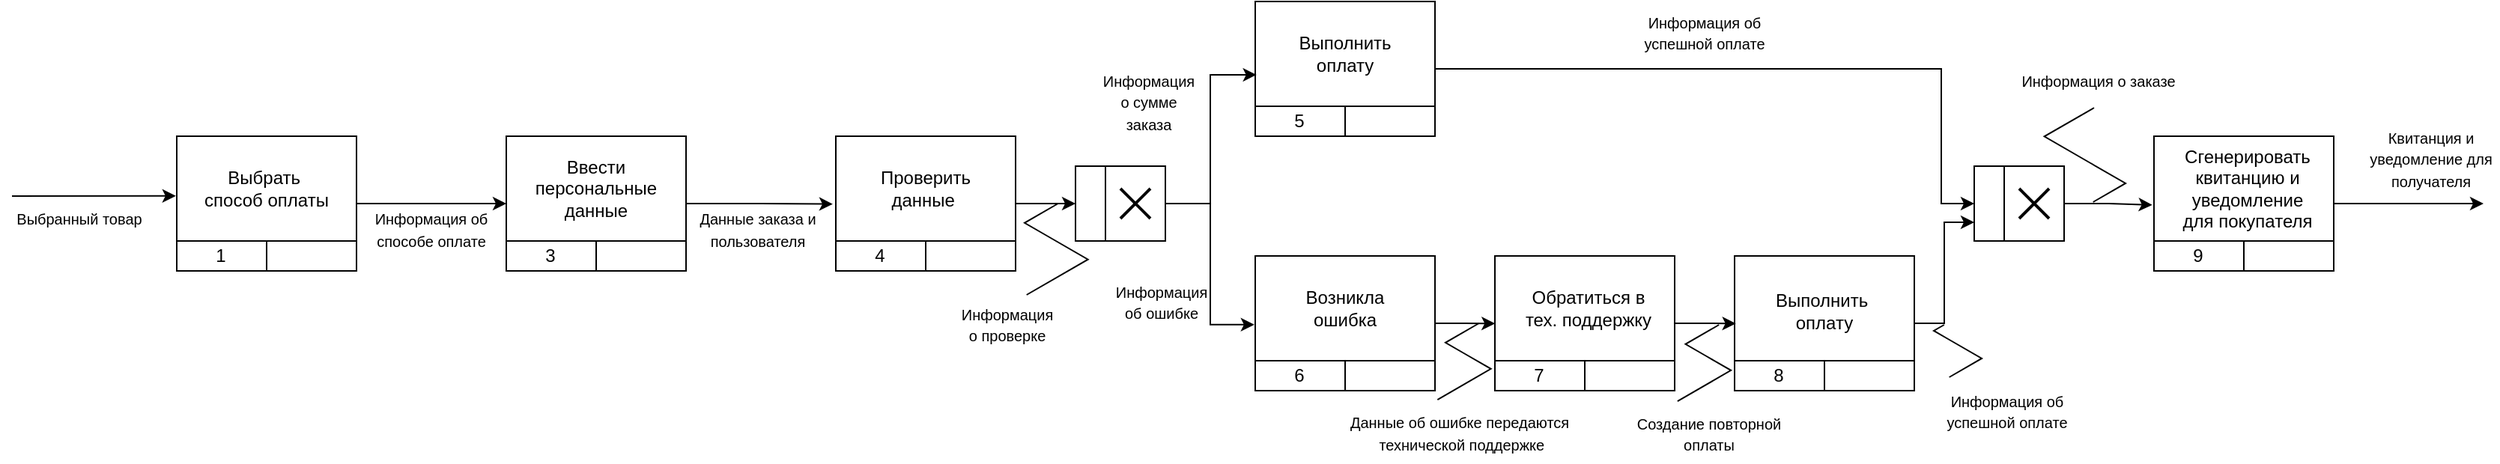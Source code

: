 <mxfile version="24.0.7" type="github">
  <diagram name="Страница — 1" id="WP3lyPiLdqd1BnpXizd3">
    <mxGraphModel dx="2083" dy="1192" grid="0" gridSize="10" guides="1" tooltips="1" connect="1" arrows="1" fold="1" page="0" pageScale="1" pageWidth="827" pageHeight="1169" math="0" shadow="0">
      <root>
        <mxCell id="0" />
        <mxCell id="1" parent="0" />
        <mxCell id="_u1zvtb2HaLB47qced07-3" value="" style="verticalLabelPosition=bottom;verticalAlign=top;html=1;shape=mxgraph.basic.rect;fillColor2=none;strokeWidth=1;size=0;indent=5;strokeColor=default;" parent="1" vertex="1">
          <mxGeometry x="80" y="160" width="120" height="90" as="geometry" />
        </mxCell>
        <mxCell id="_u1zvtb2HaLB47qced07-4" value="" style="endArrow=none;html=1;rounded=0;" parent="1" edge="1">
          <mxGeometry width="50" height="50" relative="1" as="geometry">
            <mxPoint x="80" y="230" as="sourcePoint" />
            <mxPoint x="200" y="230" as="targetPoint" />
          </mxGeometry>
        </mxCell>
        <mxCell id="_u1zvtb2HaLB47qced07-5" value="" style="endArrow=none;html=1;rounded=0;" parent="1" edge="1">
          <mxGeometry width="50" height="50" relative="1" as="geometry">
            <mxPoint x="140" y="230" as="sourcePoint" />
            <mxPoint x="140" y="250" as="targetPoint" />
          </mxGeometry>
        </mxCell>
        <mxCell id="_u1zvtb2HaLB47qced07-6" value="Выбрать&amp;nbsp;&lt;div&gt;способ оплаты&lt;/div&gt;" style="text;strokeColor=none;align=center;fillColor=none;html=1;verticalAlign=middle;whiteSpace=wrap;rounded=0;" parent="1" vertex="1">
          <mxGeometry x="95" y="180" width="90" height="30" as="geometry" />
        </mxCell>
        <mxCell id="_u1zvtb2HaLB47qced07-7" value="1" style="text;strokeColor=none;align=center;fillColor=none;html=1;verticalAlign=middle;whiteSpace=wrap;rounded=0;" parent="1" vertex="1">
          <mxGeometry x="102" y="230" width="15" height="20" as="geometry" />
        </mxCell>
        <mxCell id="_u1zvtb2HaLB47qced07-8" value="" style="verticalLabelPosition=bottom;verticalAlign=top;html=1;shape=mxgraph.basic.rect;fillColor2=none;strokeWidth=1;size=0;indent=5;strokeColor=default;" parent="1" vertex="1">
          <mxGeometry x="300" y="160" width="120" height="90" as="geometry" />
        </mxCell>
        <mxCell id="_u1zvtb2HaLB47qced07-9" value="" style="endArrow=none;html=1;rounded=0;" parent="1" edge="1">
          <mxGeometry width="50" height="50" relative="1" as="geometry">
            <mxPoint x="300" y="230" as="sourcePoint" />
            <mxPoint x="420" y="230" as="targetPoint" />
          </mxGeometry>
        </mxCell>
        <mxCell id="_u1zvtb2HaLB47qced07-10" value="" style="endArrow=none;html=1;rounded=0;" parent="1" edge="1">
          <mxGeometry width="50" height="50" relative="1" as="geometry">
            <mxPoint x="360" y="230" as="sourcePoint" />
            <mxPoint x="360" y="250" as="targetPoint" />
          </mxGeometry>
        </mxCell>
        <mxCell id="_u1zvtb2HaLB47qced07-11" value="Ввести&lt;div&gt;персональные&lt;/div&gt;&lt;div&gt;данные&lt;/div&gt;" style="text;strokeColor=none;align=center;fillColor=none;html=1;verticalAlign=middle;whiteSpace=wrap;rounded=0;" parent="1" vertex="1">
          <mxGeometry x="315" y="180" width="90" height="30" as="geometry" />
        </mxCell>
        <mxCell id="_u1zvtb2HaLB47qced07-12" value="3" style="text;strokeColor=none;align=center;fillColor=none;html=1;verticalAlign=middle;whiteSpace=wrap;rounded=0;" parent="1" vertex="1">
          <mxGeometry x="322" y="230" width="15" height="20" as="geometry" />
        </mxCell>
        <mxCell id="_u1zvtb2HaLB47qced07-13" value="" style="endArrow=classic;html=1;rounded=0;entryX=-0.005;entryY=0.443;entryDx=0;entryDy=0;entryPerimeter=0;" parent="1" target="_u1zvtb2HaLB47qced07-3" edge="1">
          <mxGeometry width="50" height="50" relative="1" as="geometry">
            <mxPoint x="-30" y="200" as="sourcePoint" />
            <mxPoint x="20" y="150" as="targetPoint" />
          </mxGeometry>
        </mxCell>
        <mxCell id="_u1zvtb2HaLB47qced07-14" value="&lt;font style=&quot;font-size: 10px;&quot;&gt;Выбранный товар&lt;/font&gt;" style="text;strokeColor=none;align=center;fillColor=none;html=1;verticalAlign=middle;whiteSpace=wrap;rounded=0;" parent="1" vertex="1">
          <mxGeometry x="-30" y="200" width="90" height="30" as="geometry" />
        </mxCell>
        <mxCell id="_u1zvtb2HaLB47qced07-15" style="edgeStyle=orthogonalEdgeStyle;rounded=0;orthogonalLoop=1;jettySize=auto;html=1;" parent="1" source="_u1zvtb2HaLB47qced07-3" edge="1">
          <mxGeometry relative="1" as="geometry">
            <mxPoint x="300" y="205" as="targetPoint" />
          </mxGeometry>
        </mxCell>
        <mxCell id="_u1zvtb2HaLB47qced07-21" value="" style="verticalLabelPosition=bottom;verticalAlign=top;html=1;shape=mxgraph.basic.rect;fillColor2=none;strokeWidth=1;size=0;indent=5;strokeColor=default;" parent="1" vertex="1">
          <mxGeometry x="520" y="160" width="120" height="90" as="geometry" />
        </mxCell>
        <mxCell id="_u1zvtb2HaLB47qced07-22" value="" style="endArrow=none;html=1;rounded=0;" parent="1" edge="1">
          <mxGeometry width="50" height="50" relative="1" as="geometry">
            <mxPoint x="520" y="230" as="sourcePoint" />
            <mxPoint x="640" y="230" as="targetPoint" />
          </mxGeometry>
        </mxCell>
        <mxCell id="_u1zvtb2HaLB47qced07-23" value="" style="endArrow=none;html=1;rounded=0;" parent="1" edge="1">
          <mxGeometry width="50" height="50" relative="1" as="geometry">
            <mxPoint x="580" y="230" as="sourcePoint" />
            <mxPoint x="580" y="250" as="targetPoint" />
          </mxGeometry>
        </mxCell>
        <mxCell id="_u1zvtb2HaLB47qced07-24" value="Проверить данные&amp;nbsp;" style="text;strokeColor=none;align=center;fillColor=none;html=1;verticalAlign=middle;whiteSpace=wrap;rounded=0;" parent="1" vertex="1">
          <mxGeometry x="535" y="180" width="90" height="30" as="geometry" />
        </mxCell>
        <mxCell id="_u1zvtb2HaLB47qced07-25" value="4" style="text;strokeColor=none;align=center;fillColor=none;html=1;verticalAlign=middle;whiteSpace=wrap;rounded=0;" parent="1" vertex="1">
          <mxGeometry x="542" y="230" width="15" height="20" as="geometry" />
        </mxCell>
        <mxCell id="_u1zvtb2HaLB47qced07-27" style="edgeStyle=orthogonalEdgeStyle;rounded=0;orthogonalLoop=1;jettySize=auto;html=1;entryX=-0.017;entryY=0.504;entryDx=0;entryDy=0;entryPerimeter=0;" parent="1" source="_u1zvtb2HaLB47qced07-8" target="_u1zvtb2HaLB47qced07-21" edge="1">
          <mxGeometry relative="1" as="geometry" />
        </mxCell>
        <mxCell id="_u1zvtb2HaLB47qced07-28" value="&lt;font style=&quot;font-size: 10px;&quot;&gt;Данные заказа и пользователя&lt;/font&gt;" style="text;strokeColor=none;align=center;fillColor=none;html=1;verticalAlign=middle;whiteSpace=wrap;rounded=0;" parent="1" vertex="1">
          <mxGeometry x="423" y="207" width="90" height="30" as="geometry" />
        </mxCell>
        <mxCell id="_u1zvtb2HaLB47qced07-31" value="" style="swimlane;html=1;startSize=20;fontStyle=0;collapsible=0;horizontal=0;swimlaneLine=1;swimlaneFillColor=#ffffff;strokeWidth=1;whiteSpace=wrap;" parent="1" vertex="1">
          <mxGeometry x="680" y="180" width="60" height="50" as="geometry" />
        </mxCell>
        <mxCell id="_u1zvtb2HaLB47qced07-30" value="" style="shape=umlDestroy;whiteSpace=wrap;html=1;strokeWidth=2;targetShapes=umlLifeline;" parent="_u1zvtb2HaLB47qced07-31" vertex="1">
          <mxGeometry x="30" y="15" width="20" height="20" as="geometry" />
        </mxCell>
        <mxCell id="_u1zvtb2HaLB47qced07-34" style="edgeStyle=orthogonalEdgeStyle;rounded=0;orthogonalLoop=1;jettySize=auto;html=1;entryX=0;entryY=0.5;entryDx=0;entryDy=0;" parent="1" source="_u1zvtb2HaLB47qced07-21" target="_u1zvtb2HaLB47qced07-31" edge="1">
          <mxGeometry relative="1" as="geometry" />
        </mxCell>
        <mxCell id="_u1zvtb2HaLB47qced07-67" style="edgeStyle=orthogonalEdgeStyle;rounded=0;orthogonalLoop=1;jettySize=auto;html=1;entryX=0;entryY=0.5;entryDx=0;entryDy=0;" parent="1" source="_u1zvtb2HaLB47qced07-35" target="_u1zvtb2HaLB47qced07-60" edge="1">
          <mxGeometry relative="1" as="geometry">
            <Array as="points">
              <mxPoint x="1258" y="115" />
              <mxPoint x="1258" y="205" />
            </Array>
          </mxGeometry>
        </mxCell>
        <mxCell id="_u1zvtb2HaLB47qced07-35" value="" style="verticalLabelPosition=bottom;verticalAlign=top;html=1;shape=mxgraph.basic.rect;fillColor2=none;strokeWidth=1;size=0;indent=5;strokeColor=default;" parent="1" vertex="1">
          <mxGeometry x="800" y="70" width="120" height="90" as="geometry" />
        </mxCell>
        <mxCell id="_u1zvtb2HaLB47qced07-36" value="" style="endArrow=none;html=1;rounded=0;" parent="1" edge="1">
          <mxGeometry width="50" height="50" relative="1" as="geometry">
            <mxPoint x="800" y="140" as="sourcePoint" />
            <mxPoint x="920" y="140" as="targetPoint" />
          </mxGeometry>
        </mxCell>
        <mxCell id="_u1zvtb2HaLB47qced07-37" value="" style="endArrow=none;html=1;rounded=0;" parent="1" edge="1">
          <mxGeometry width="50" height="50" relative="1" as="geometry">
            <mxPoint x="860" y="140" as="sourcePoint" />
            <mxPoint x="860" y="160" as="targetPoint" />
          </mxGeometry>
        </mxCell>
        <mxCell id="_u1zvtb2HaLB47qced07-38" value="Выполнить оплату" style="text;strokeColor=none;align=center;fillColor=none;html=1;verticalAlign=middle;whiteSpace=wrap;rounded=0;" parent="1" vertex="1">
          <mxGeometry x="815" y="90" width="90" height="30" as="geometry" />
        </mxCell>
        <mxCell id="_u1zvtb2HaLB47qced07-39" value="5" style="text;strokeColor=none;align=center;fillColor=none;html=1;verticalAlign=middle;whiteSpace=wrap;rounded=0;" parent="1" vertex="1">
          <mxGeometry x="822" y="140" width="15" height="20" as="geometry" />
        </mxCell>
        <mxCell id="_u1zvtb2HaLB47qced07-40" value="" style="verticalLabelPosition=bottom;verticalAlign=top;html=1;shape=mxgraph.basic.rect;fillColor2=none;strokeWidth=1;size=0;indent=5;strokeColor=default;" parent="1" vertex="1">
          <mxGeometry x="800" y="240" width="120" height="90" as="geometry" />
        </mxCell>
        <mxCell id="_u1zvtb2HaLB47qced07-41" value="" style="endArrow=none;html=1;rounded=0;" parent="1" edge="1">
          <mxGeometry width="50" height="50" relative="1" as="geometry">
            <mxPoint x="800" y="310" as="sourcePoint" />
            <mxPoint x="920" y="310" as="targetPoint" />
          </mxGeometry>
        </mxCell>
        <mxCell id="_u1zvtb2HaLB47qced07-42" value="" style="endArrow=none;html=1;rounded=0;" parent="1" edge="1">
          <mxGeometry width="50" height="50" relative="1" as="geometry">
            <mxPoint x="860" y="310" as="sourcePoint" />
            <mxPoint x="860" y="330" as="targetPoint" />
          </mxGeometry>
        </mxCell>
        <mxCell id="_u1zvtb2HaLB47qced07-43" value="Возникла ошибка" style="text;strokeColor=none;align=center;fillColor=none;html=1;verticalAlign=middle;whiteSpace=wrap;rounded=0;" parent="1" vertex="1">
          <mxGeometry x="815" y="260" width="90" height="30" as="geometry" />
        </mxCell>
        <mxCell id="_u1zvtb2HaLB47qced07-44" value="6" style="text;strokeColor=none;align=center;fillColor=none;html=1;verticalAlign=middle;whiteSpace=wrap;rounded=0;" parent="1" vertex="1">
          <mxGeometry x="822" y="310" width="15" height="20" as="geometry" />
        </mxCell>
        <mxCell id="_u1zvtb2HaLB47qced07-45" value="" style="verticalLabelPosition=bottom;verticalAlign=top;html=1;shape=mxgraph.basic.rect;fillColor2=none;strokeWidth=1;size=0;indent=5;strokeColor=default;" parent="1" vertex="1">
          <mxGeometry x="960" y="240" width="120" height="90" as="geometry" />
        </mxCell>
        <mxCell id="_u1zvtb2HaLB47qced07-46" value="" style="endArrow=none;html=1;rounded=0;" parent="1" edge="1">
          <mxGeometry width="50" height="50" relative="1" as="geometry">
            <mxPoint x="960" y="310" as="sourcePoint" />
            <mxPoint x="1080" y="310" as="targetPoint" />
          </mxGeometry>
        </mxCell>
        <mxCell id="_u1zvtb2HaLB47qced07-47" value="" style="endArrow=none;html=1;rounded=0;" parent="1" edge="1">
          <mxGeometry width="50" height="50" relative="1" as="geometry">
            <mxPoint x="1020" y="310" as="sourcePoint" />
            <mxPoint x="1020" y="330" as="targetPoint" />
          </mxGeometry>
        </mxCell>
        <mxCell id="_u1zvtb2HaLB47qced07-48" value="Обратиться в тех. поддержку" style="text;strokeColor=none;align=center;fillColor=none;html=1;verticalAlign=middle;whiteSpace=wrap;rounded=0;" parent="1" vertex="1">
          <mxGeometry x="975" y="260" width="95" height="30" as="geometry" />
        </mxCell>
        <mxCell id="_u1zvtb2HaLB47qced07-49" value="7" style="text;strokeColor=none;align=center;fillColor=none;html=1;verticalAlign=middle;whiteSpace=wrap;rounded=0;" parent="1" vertex="1">
          <mxGeometry x="982" y="310" width="15" height="20" as="geometry" />
        </mxCell>
        <mxCell id="_u1zvtb2HaLB47qced07-50" value="" style="verticalLabelPosition=bottom;verticalAlign=top;html=1;shape=mxgraph.basic.rect;fillColor2=none;strokeWidth=1;size=0;indent=5;strokeColor=default;" parent="1" vertex="1">
          <mxGeometry x="1120" y="240" width="120" height="90" as="geometry" />
        </mxCell>
        <mxCell id="_u1zvtb2HaLB47qced07-51" value="" style="endArrow=none;html=1;rounded=0;" parent="1" edge="1">
          <mxGeometry width="50" height="50" relative="1" as="geometry">
            <mxPoint x="1120" y="310" as="sourcePoint" />
            <mxPoint x="1240" y="310" as="targetPoint" />
          </mxGeometry>
        </mxCell>
        <mxCell id="_u1zvtb2HaLB47qced07-52" value="" style="endArrow=none;html=1;rounded=0;" parent="1" edge="1">
          <mxGeometry width="50" height="50" relative="1" as="geometry">
            <mxPoint x="1180" y="310" as="sourcePoint" />
            <mxPoint x="1180" y="330" as="targetPoint" />
          </mxGeometry>
        </mxCell>
        <mxCell id="_u1zvtb2HaLB47qced07-53" value="Выполнить&amp;nbsp;&lt;div&gt;оплату&lt;/div&gt;" style="text;strokeColor=none;align=center;fillColor=none;html=1;verticalAlign=middle;whiteSpace=wrap;rounded=0;" parent="1" vertex="1">
          <mxGeometry x="1135" y="262" width="90" height="30" as="geometry" />
        </mxCell>
        <mxCell id="_u1zvtb2HaLB47qced07-54" value="8" style="text;strokeColor=none;align=center;fillColor=none;html=1;verticalAlign=middle;whiteSpace=wrap;rounded=0;" parent="1" vertex="1">
          <mxGeometry x="1142" y="310" width="15" height="20" as="geometry" />
        </mxCell>
        <mxCell id="_u1zvtb2HaLB47qced07-69" style="edgeStyle=orthogonalEdgeStyle;rounded=0;orthogonalLoop=1;jettySize=auto;html=1;" parent="1" source="_u1zvtb2HaLB47qced07-55" edge="1">
          <mxGeometry relative="1" as="geometry">
            <mxPoint x="1620" y="205" as="targetPoint" />
          </mxGeometry>
        </mxCell>
        <mxCell id="_u1zvtb2HaLB47qced07-55" value="" style="verticalLabelPosition=bottom;verticalAlign=top;html=1;shape=mxgraph.basic.rect;fillColor2=none;strokeWidth=1;size=0;indent=5;strokeColor=default;" parent="1" vertex="1">
          <mxGeometry x="1400" y="160" width="120" height="90" as="geometry" />
        </mxCell>
        <mxCell id="_u1zvtb2HaLB47qced07-56" value="" style="endArrow=none;html=1;rounded=0;" parent="1" edge="1">
          <mxGeometry width="50" height="50" relative="1" as="geometry">
            <mxPoint x="1400" y="230" as="sourcePoint" />
            <mxPoint x="1520" y="230" as="targetPoint" />
          </mxGeometry>
        </mxCell>
        <mxCell id="_u1zvtb2HaLB47qced07-57" value="" style="endArrow=none;html=1;rounded=0;" parent="1" edge="1">
          <mxGeometry width="50" height="50" relative="1" as="geometry">
            <mxPoint x="1460" y="230" as="sourcePoint" />
            <mxPoint x="1460" y="250" as="targetPoint" />
          </mxGeometry>
        </mxCell>
        <mxCell id="_u1zvtb2HaLB47qced07-58" value="Сгенерировать квитанцию и уведомление для покупателя" style="text;strokeColor=none;align=center;fillColor=none;html=1;verticalAlign=middle;whiteSpace=wrap;rounded=0;" parent="1" vertex="1">
          <mxGeometry x="1415" y="180" width="95" height="30" as="geometry" />
        </mxCell>
        <mxCell id="_u1zvtb2HaLB47qced07-59" value="9" style="text;strokeColor=none;align=center;fillColor=none;html=1;verticalAlign=middle;whiteSpace=wrap;rounded=0;" parent="1" vertex="1">
          <mxGeometry x="1422" y="230" width="15" height="20" as="geometry" />
        </mxCell>
        <mxCell id="_u1zvtb2HaLB47qced07-60" value="" style="swimlane;html=1;startSize=20;fontStyle=0;collapsible=0;horizontal=0;swimlaneLine=1;swimlaneFillColor=#ffffff;strokeWidth=1;whiteSpace=wrap;" parent="1" vertex="1">
          <mxGeometry x="1280" y="180" width="60" height="50" as="geometry" />
        </mxCell>
        <mxCell id="_u1zvtb2HaLB47qced07-61" value="" style="shape=umlDestroy;whiteSpace=wrap;html=1;strokeWidth=2;targetShapes=umlLifeline;" parent="_u1zvtb2HaLB47qced07-60" vertex="1">
          <mxGeometry x="30" y="15" width="20" height="20" as="geometry" />
        </mxCell>
        <mxCell id="_u1zvtb2HaLB47qced07-62" style="edgeStyle=orthogonalEdgeStyle;rounded=0;orthogonalLoop=1;jettySize=auto;html=1;entryX=0.007;entryY=0.544;entryDx=0;entryDy=0;entryPerimeter=0;" parent="1" source="_u1zvtb2HaLB47qced07-31" target="_u1zvtb2HaLB47qced07-35" edge="1">
          <mxGeometry relative="1" as="geometry" />
        </mxCell>
        <mxCell id="_u1zvtb2HaLB47qced07-63" style="edgeStyle=orthogonalEdgeStyle;rounded=0;orthogonalLoop=1;jettySize=auto;html=1;entryX=-0.005;entryY=0.51;entryDx=0;entryDy=0;entryPerimeter=0;" parent="1" source="_u1zvtb2HaLB47qced07-31" target="_u1zvtb2HaLB47qced07-40" edge="1">
          <mxGeometry relative="1" as="geometry" />
        </mxCell>
        <mxCell id="_u1zvtb2HaLB47qced07-64" style="edgeStyle=orthogonalEdgeStyle;rounded=0;orthogonalLoop=1;jettySize=auto;html=1;entryX=0.001;entryY=0.502;entryDx=0;entryDy=0;entryPerimeter=0;" parent="1" source="_u1zvtb2HaLB47qced07-40" target="_u1zvtb2HaLB47qced07-45" edge="1">
          <mxGeometry relative="1" as="geometry" />
        </mxCell>
        <mxCell id="_u1zvtb2HaLB47qced07-65" style="edgeStyle=orthogonalEdgeStyle;rounded=0;orthogonalLoop=1;jettySize=auto;html=1;entryX=0.007;entryY=0.502;entryDx=0;entryDy=0;entryPerimeter=0;" parent="1" source="_u1zvtb2HaLB47qced07-45" target="_u1zvtb2HaLB47qced07-50" edge="1">
          <mxGeometry relative="1" as="geometry" />
        </mxCell>
        <mxCell id="_u1zvtb2HaLB47qced07-66" style="edgeStyle=orthogonalEdgeStyle;rounded=0;orthogonalLoop=1;jettySize=auto;html=1;entryX=0;entryY=0.75;entryDx=0;entryDy=0;" parent="1" source="_u1zvtb2HaLB47qced07-50" target="_u1zvtb2HaLB47qced07-60" edge="1">
          <mxGeometry relative="1" as="geometry" />
        </mxCell>
        <mxCell id="_u1zvtb2HaLB47qced07-68" style="edgeStyle=orthogonalEdgeStyle;rounded=0;orthogonalLoop=1;jettySize=auto;html=1;entryX=-0.01;entryY=0.51;entryDx=0;entryDy=0;entryPerimeter=0;" parent="1" source="_u1zvtb2HaLB47qced07-60" target="_u1zvtb2HaLB47qced07-55" edge="1">
          <mxGeometry relative="1" as="geometry" />
        </mxCell>
        <mxCell id="_u1zvtb2HaLB47qced07-70" value="&lt;font style=&quot;font-size: 10px;&quot;&gt;Квитанция и уведомление для получателя&lt;/font&gt;" style="text;strokeColor=none;align=center;fillColor=none;html=1;verticalAlign=middle;whiteSpace=wrap;rounded=0;" parent="1" vertex="1">
          <mxGeometry x="1540" y="160" width="90" height="30" as="geometry" />
        </mxCell>
        <mxCell id="UJl7RUi4TPa0M6acTvrY-1" value="&lt;font size=&quot;1&quot;&gt;Информация об&lt;/font&gt;&lt;div&gt;&lt;font size=&quot;1&quot;&gt;способе оплате&lt;/font&gt;&lt;/div&gt;" style="text;strokeColor=none;align=center;fillColor=none;html=1;verticalAlign=middle;whiteSpace=wrap;rounded=0;" vertex="1" parent="1">
          <mxGeometry x="205" y="207" width="90" height="30" as="geometry" />
        </mxCell>
        <mxCell id="UJl7RUi4TPa0M6acTvrY-2" value="&lt;span style=&quot;caret-color: rgb(0, 0, 0); color: rgb(0, 0, 0); font-family: Helvetica; font-size: 10px; font-style: normal; font-variant-caps: normal; font-weight: 400; letter-spacing: normal; text-indent: 0px; text-transform: none; white-space: normal; word-spacing: 0px; -webkit-text-stroke-width: 0px; background-color: rgb(255, 255, 255); text-decoration: none; float: none; display: inline !important;&quot;&gt;Информация об ошибке&lt;/span&gt;" style="text;whiteSpace=wrap;html=1;align=center;" vertex="1" parent="1">
          <mxGeometry x="710" y="250" width="55" height="36" as="geometry" />
        </mxCell>
        <mxCell id="UJl7RUi4TPa0M6acTvrY-3" value="&lt;span style=&quot;caret-color: rgb(0, 0, 0); color: rgb(0, 0, 0); font-family: Helvetica; font-size: 10px; font-style: normal; font-variant-caps: normal; font-weight: 400; letter-spacing: normal; text-indent: 0px; text-transform: none; white-space: normal; word-spacing: 0px; -webkit-text-stroke-width: 0px; background-color: rgb(255, 255, 255); text-decoration: none; float: none; display: inline !important;&quot;&gt;Информация о сумме заказа&lt;/span&gt;" style="text;whiteSpace=wrap;html=1;align=center;" vertex="1" parent="1">
          <mxGeometry x="695" y="109" width="68" height="51" as="geometry" />
        </mxCell>
        <mxCell id="UJl7RUi4TPa0M6acTvrY-4" value="&lt;font size=&quot;1&quot;&gt;Информация об успешной оплате&lt;/font&gt;" style="text;whiteSpace=wrap;html=1;align=center;" vertex="1" parent="1">
          <mxGeometry x="1038" y="70" width="123.5" height="51" as="geometry" />
        </mxCell>
        <mxCell id="UJl7RUi4TPa0M6acTvrY-6" value="&lt;font size=&quot;1&quot;&gt;Создание повторной&lt;/font&gt;&lt;div&gt;&lt;font size=&quot;1&quot;&gt;оплаты&lt;/font&gt;&lt;/div&gt;" style="text;whiteSpace=wrap;html=1;align=center;" vertex="1" parent="1">
          <mxGeometry x="1041" y="338" width="123.5" height="38" as="geometry" />
        </mxCell>
        <mxCell id="UJl7RUi4TPa0M6acTvrY-7" value="" style="edgeStyle=isometricEdgeStyle;endArrow=none;html=1;rounded=0;exitX=0.39;exitY=0.02;exitDx=0;exitDy=0;exitPerimeter=0;" edge="1" parent="1">
          <mxGeometry width="50" height="100" relative="1" as="geometry">
            <mxPoint x="921.665" y="336.02" as="sourcePoint" />
            <mxPoint x="949.34" y="285" as="targetPoint" />
            <Array as="points">
              <mxPoint x="941" y="306" />
            </Array>
          </mxGeometry>
        </mxCell>
        <mxCell id="UJl7RUi4TPa0M6acTvrY-9" value="&lt;font style=&quot;font-size: 10px;&quot;&gt;Данные об ошибке передаются&lt;/font&gt;&lt;div&gt;&lt;font style=&quot;font-size: 10px;&quot;&gt;&amp;nbsp;технической поддержке&lt;/font&gt;&lt;/div&gt;" style="text;html=1;align=center;verticalAlign=middle;resizable=0;points=[];autosize=1;strokeColor=none;fillColor=none;" vertex="1" parent="1">
          <mxGeometry x="852" y="338" width="167" height="40" as="geometry" />
        </mxCell>
        <mxCell id="UJl7RUi4TPa0M6acTvrY-10" value="" style="edgeStyle=isometricEdgeStyle;endArrow=none;html=1;rounded=0;" edge="1" parent="1">
          <mxGeometry width="50" height="100" relative="1" as="geometry">
            <mxPoint x="1263.34" y="321" as="sourcePoint" />
            <mxPoint x="1259.92" y="286" as="targetPoint" />
            <Array as="points">
              <mxPoint x="1261.67" y="295" />
            </Array>
          </mxGeometry>
        </mxCell>
        <mxCell id="UJl7RUi4TPa0M6acTvrY-11" value="" style="edgeStyle=isometricEdgeStyle;endArrow=none;html=1;rounded=0;exitX=0.39;exitY=0.02;exitDx=0;exitDy=0;exitPerimeter=0;" edge="1" parent="1">
          <mxGeometry width="50" height="100" relative="1" as="geometry">
            <mxPoint x="1081.915" y="337.02" as="sourcePoint" />
            <mxPoint x="1109.59" y="286" as="targetPoint" />
            <Array as="points">
              <mxPoint x="1101.25" y="307" />
            </Array>
          </mxGeometry>
        </mxCell>
        <mxCell id="UJl7RUi4TPa0M6acTvrY-12" value="" style="edgeStyle=isometricEdgeStyle;endArrow=none;html=1;rounded=0;" edge="1" parent="1">
          <mxGeometry width="50" height="100" relative="1" as="geometry">
            <mxPoint x="647.35" y="266" as="sourcePoint" />
            <mxPoint x="668.36" y="205" as="targetPoint" />
            <Array as="points">
              <mxPoint x="660.02" y="226" />
            </Array>
          </mxGeometry>
        </mxCell>
        <mxCell id="UJl7RUi4TPa0M6acTvrY-13" value="&lt;font size=&quot;1&quot;&gt;Информация о проверке&lt;/font&gt;" style="text;whiteSpace=wrap;html=1;align=center;" vertex="1" parent="1">
          <mxGeometry x="607" y="265" width="55" height="36" as="geometry" />
        </mxCell>
        <mxCell id="UJl7RUi4TPa0M6acTvrY-14" value="&lt;font size=&quot;1&quot;&gt;Информация об успешной оплате&lt;/font&gt;" style="text;whiteSpace=wrap;html=1;align=center;" vertex="1" parent="1">
          <mxGeometry x="1240" y="323" width="123.5" height="51" as="geometry" />
        </mxCell>
        <mxCell id="UJl7RUi4TPa0M6acTvrY-15" value="&lt;font size=&quot;1&quot;&gt;Информация о заказе&lt;/font&gt;" style="text;whiteSpace=wrap;html=1;align=center;" vertex="1" parent="1">
          <mxGeometry x="1301" y="109" width="123.5" height="31" as="geometry" />
        </mxCell>
        <mxCell id="UJl7RUi4TPa0M6acTvrY-16" value="" style="edgeStyle=isometricEdgeStyle;endArrow=none;html=1;rounded=0;" edge="1" parent="1">
          <mxGeometry width="50" height="100" relative="1" as="geometry">
            <mxPoint x="1359.34" y="204" as="sourcePoint" />
            <mxPoint x="1360" y="141" as="targetPoint" />
            <Array as="points">
              <mxPoint x="1357.67" y="178" />
            </Array>
          </mxGeometry>
        </mxCell>
      </root>
    </mxGraphModel>
  </diagram>
</mxfile>
